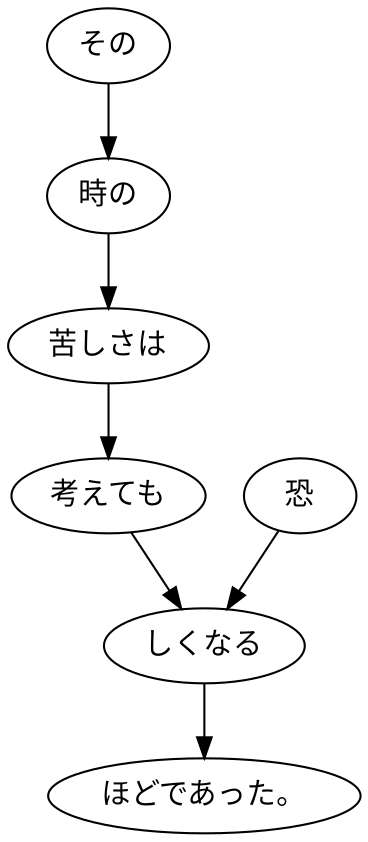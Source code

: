 digraph graph1294 {
	node0 [label="その"];
	node1 [label="時の"];
	node2 [label="苦しさは"];
	node3 [label="考えても"];
	node4 [label="恐"];
	node5 [label="しくなる"];
	node6 [label="ほどであった。"];
	node0 -> node1;
	node1 -> node2;
	node2 -> node3;
	node3 -> node5;
	node4 -> node5;
	node5 -> node6;
}
